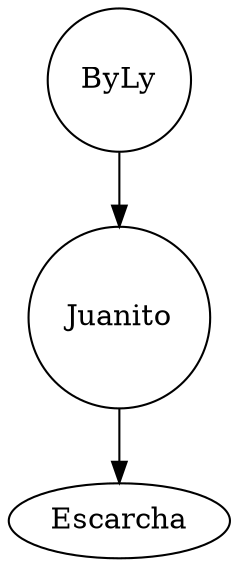 digraph graficaArbolito{ 
 linkdir=LR 
ByLy[shape= circle label="ByLy"];
Juanito[shape= circle label="Juanito"];

ByLy->Juanito
Juanito->Escarcha
}
